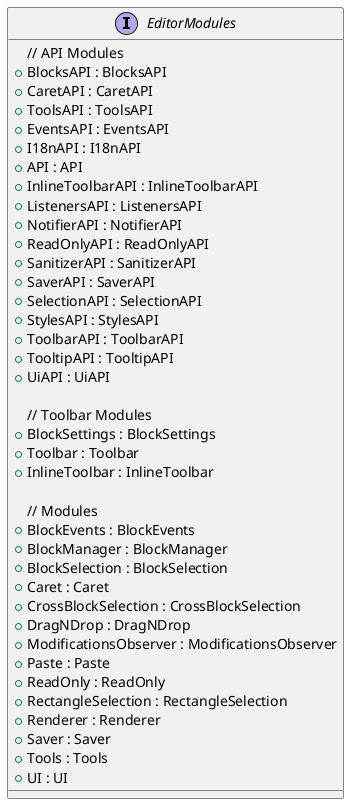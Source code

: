@startuml
interface EditorModules {
    // API Modules
    + BlocksAPI : BlocksAPI
    + CaretAPI : CaretAPI
    + ToolsAPI : ToolsAPI
    + EventsAPI : EventsAPI
    + I18nAPI : I18nAPI
    + API : API
    + InlineToolbarAPI : InlineToolbarAPI
    + ListenersAPI : ListenersAPI
    + NotifierAPI : NotifierAPI
    + ReadOnlyAPI : ReadOnlyAPI
    + SanitizerAPI : SanitizerAPI
    + SaverAPI : SaverAPI
    + SelectionAPI : SelectionAPI
    + StylesAPI : StylesAPI
    + ToolbarAPI : ToolbarAPI
    + TooltipAPI : TooltipAPI
    + UiAPI : UiAPI

// Toolbar Modules
    + BlockSettings : BlockSettings
    + Toolbar : Toolbar
    + InlineToolbar : InlineToolbar

  // Modules
    + BlockEvents : BlockEvents
    + BlockManager : BlockManager
    + BlockSelection : BlockSelection
    + Caret : Caret
    + CrossBlockSelection : CrossBlockSelection
    + DragNDrop : DragNDrop
    + ModificationsObserver : ModificationsObserver
    + Paste : Paste
    + ReadOnly : ReadOnly
    + RectangleSelection : RectangleSelection
    + Renderer : Renderer
    + Saver : Saver
    + Tools : Tools
    + UI : UI
}
@enduml
